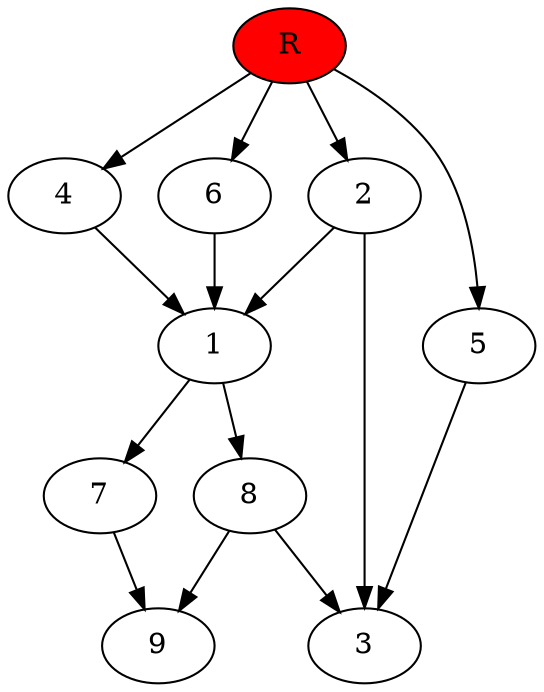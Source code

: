digraph prb58681 {
	1
	2
	3
	4
	5
	6
	7
	8
	R [fillcolor="#ff0000" style=filled]
	1 -> 7
	1 -> 8
	2 -> 1
	2 -> 3
	4 -> 1
	5 -> 3
	6 -> 1
	7 -> 9
	8 -> 3
	8 -> 9
	R -> 2
	R -> 4
	R -> 5
	R -> 6
}
